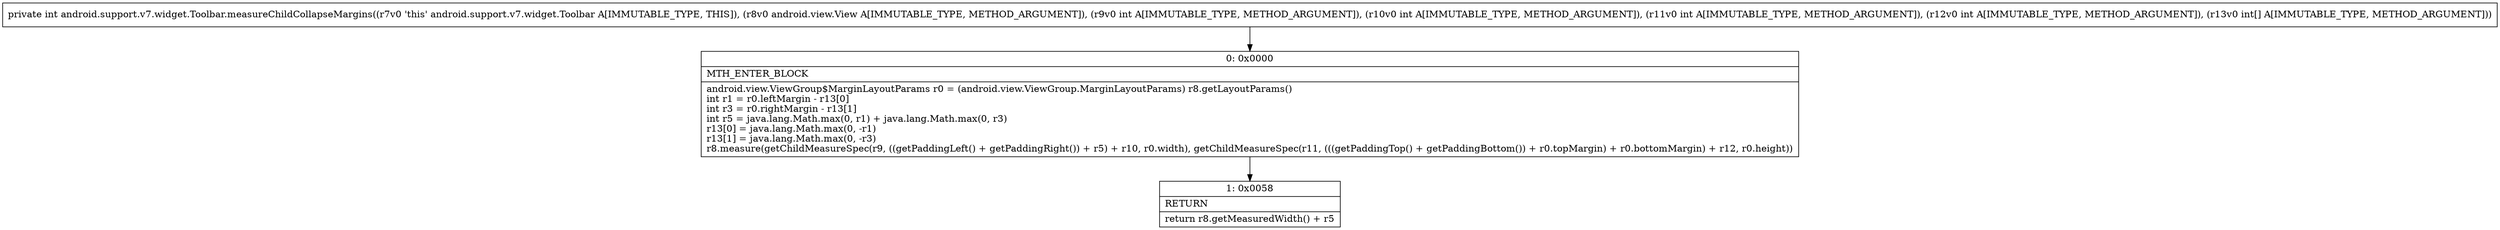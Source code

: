 digraph "CFG forandroid.support.v7.widget.Toolbar.measureChildCollapseMargins(Landroid\/view\/View;IIII[I)I" {
Node_0 [shape=record,label="{0\:\ 0x0000|MTH_ENTER_BLOCK\l|android.view.ViewGroup$MarginLayoutParams r0 = (android.view.ViewGroup.MarginLayoutParams) r8.getLayoutParams()\lint r1 = r0.leftMargin \- r13[0]\lint r3 = r0.rightMargin \- r13[1]\lint r5 = java.lang.Math.max(0, r1) + java.lang.Math.max(0, r3)\lr13[0] = java.lang.Math.max(0, \-r1)\lr13[1] = java.lang.Math.max(0, \-r3)\lr8.measure(getChildMeasureSpec(r9, ((getPaddingLeft() + getPaddingRight()) + r5) + r10, r0.width), getChildMeasureSpec(r11, (((getPaddingTop() + getPaddingBottom()) + r0.topMargin) + r0.bottomMargin) + r12, r0.height))\l}"];
Node_1 [shape=record,label="{1\:\ 0x0058|RETURN\l|return r8.getMeasuredWidth() + r5\l}"];
MethodNode[shape=record,label="{private int android.support.v7.widget.Toolbar.measureChildCollapseMargins((r7v0 'this' android.support.v7.widget.Toolbar A[IMMUTABLE_TYPE, THIS]), (r8v0 android.view.View A[IMMUTABLE_TYPE, METHOD_ARGUMENT]), (r9v0 int A[IMMUTABLE_TYPE, METHOD_ARGUMENT]), (r10v0 int A[IMMUTABLE_TYPE, METHOD_ARGUMENT]), (r11v0 int A[IMMUTABLE_TYPE, METHOD_ARGUMENT]), (r12v0 int A[IMMUTABLE_TYPE, METHOD_ARGUMENT]), (r13v0 int[] A[IMMUTABLE_TYPE, METHOD_ARGUMENT])) }"];
MethodNode -> Node_0;
Node_0 -> Node_1;
}

